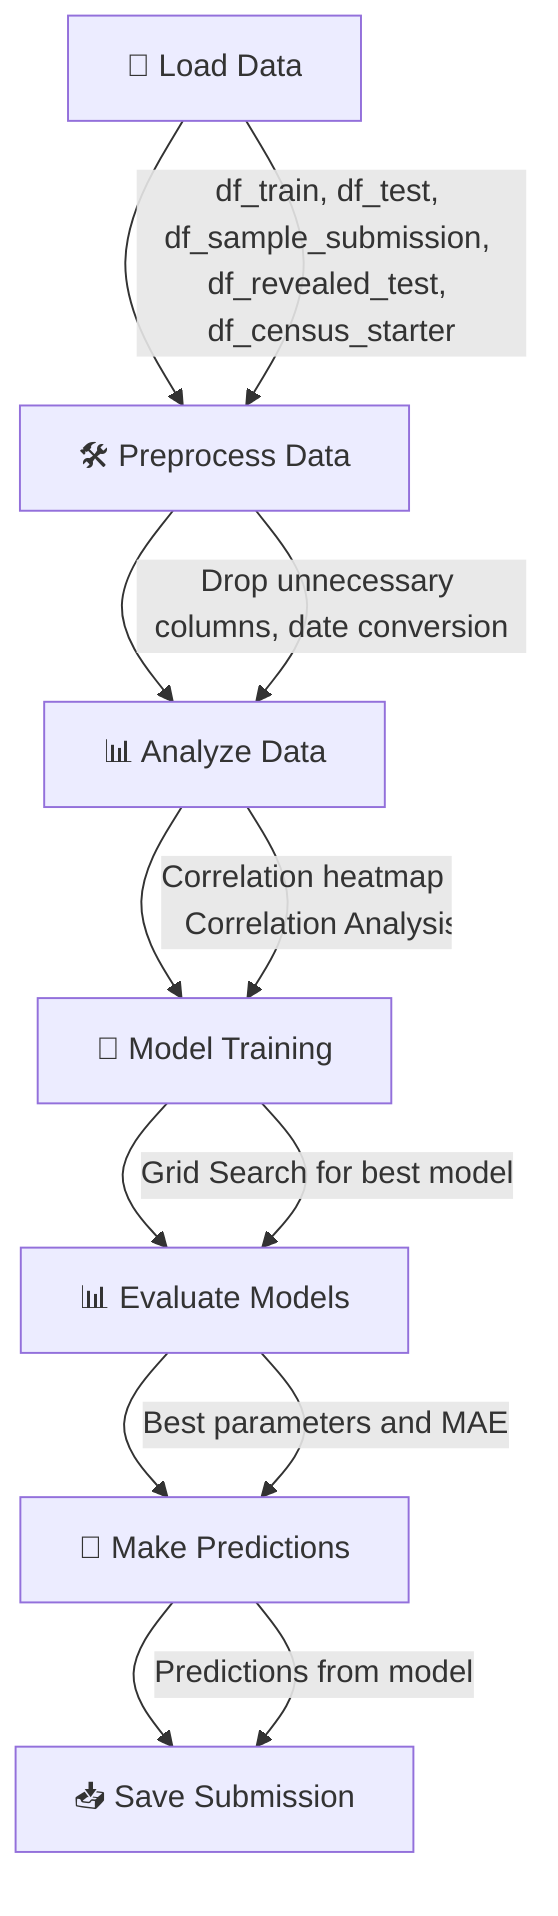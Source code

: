 flowchart TD
    A["📂 Load Data"] --> B["🛠️ Preprocess Data"]
    B --> C["📊 Analyze Data"]
    C --> D["🧠 Model Training"]
    D --> E["📊 Evaluate Models"]
    E --> F["🚀 Make Predictions"]
    F --> G["📥 Save Submission"]

    A --> |"df_train, df_test, df_sample_submission, df_revealed_test, df_census_starter"| B
    B --> |"Drop unnecessary columns, date conversion"| C
    C --> |"Correlation heatmap <img src='dummy_plots/heatmap_template.svg'/> <br/> Correlation Analysis"| D
    D --> |"Grid Search for best model"| E
    E --> |"Best parameters and MAE"| F
    F --> |"Predictions from model"| G
